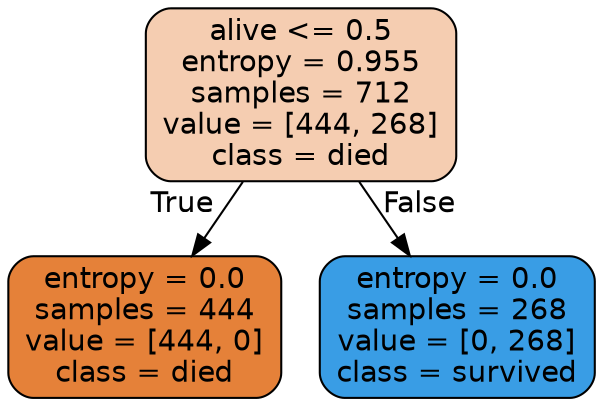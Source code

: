digraph Tree {
node [shape=box, style="filled, rounded", color="black", fontname="helvetica"] ;
edge [fontname="helvetica"] ;
0 [label="alive <= 0.5\nentropy = 0.955\nsamples = 712\nvalue = [444, 268]\nclass = died", fillcolor="#f5cdb1"] ;
1 [label="entropy = 0.0\nsamples = 444\nvalue = [444, 0]\nclass = died", fillcolor="#e58139"] ;
0 -> 1 [labeldistance=2.5, labelangle=45, headlabel="True"] ;
2 [label="entropy = 0.0\nsamples = 268\nvalue = [0, 268]\nclass = survived", fillcolor="#399de5"] ;
0 -> 2 [labeldistance=2.5, labelangle=-45, headlabel="False"] ;
}